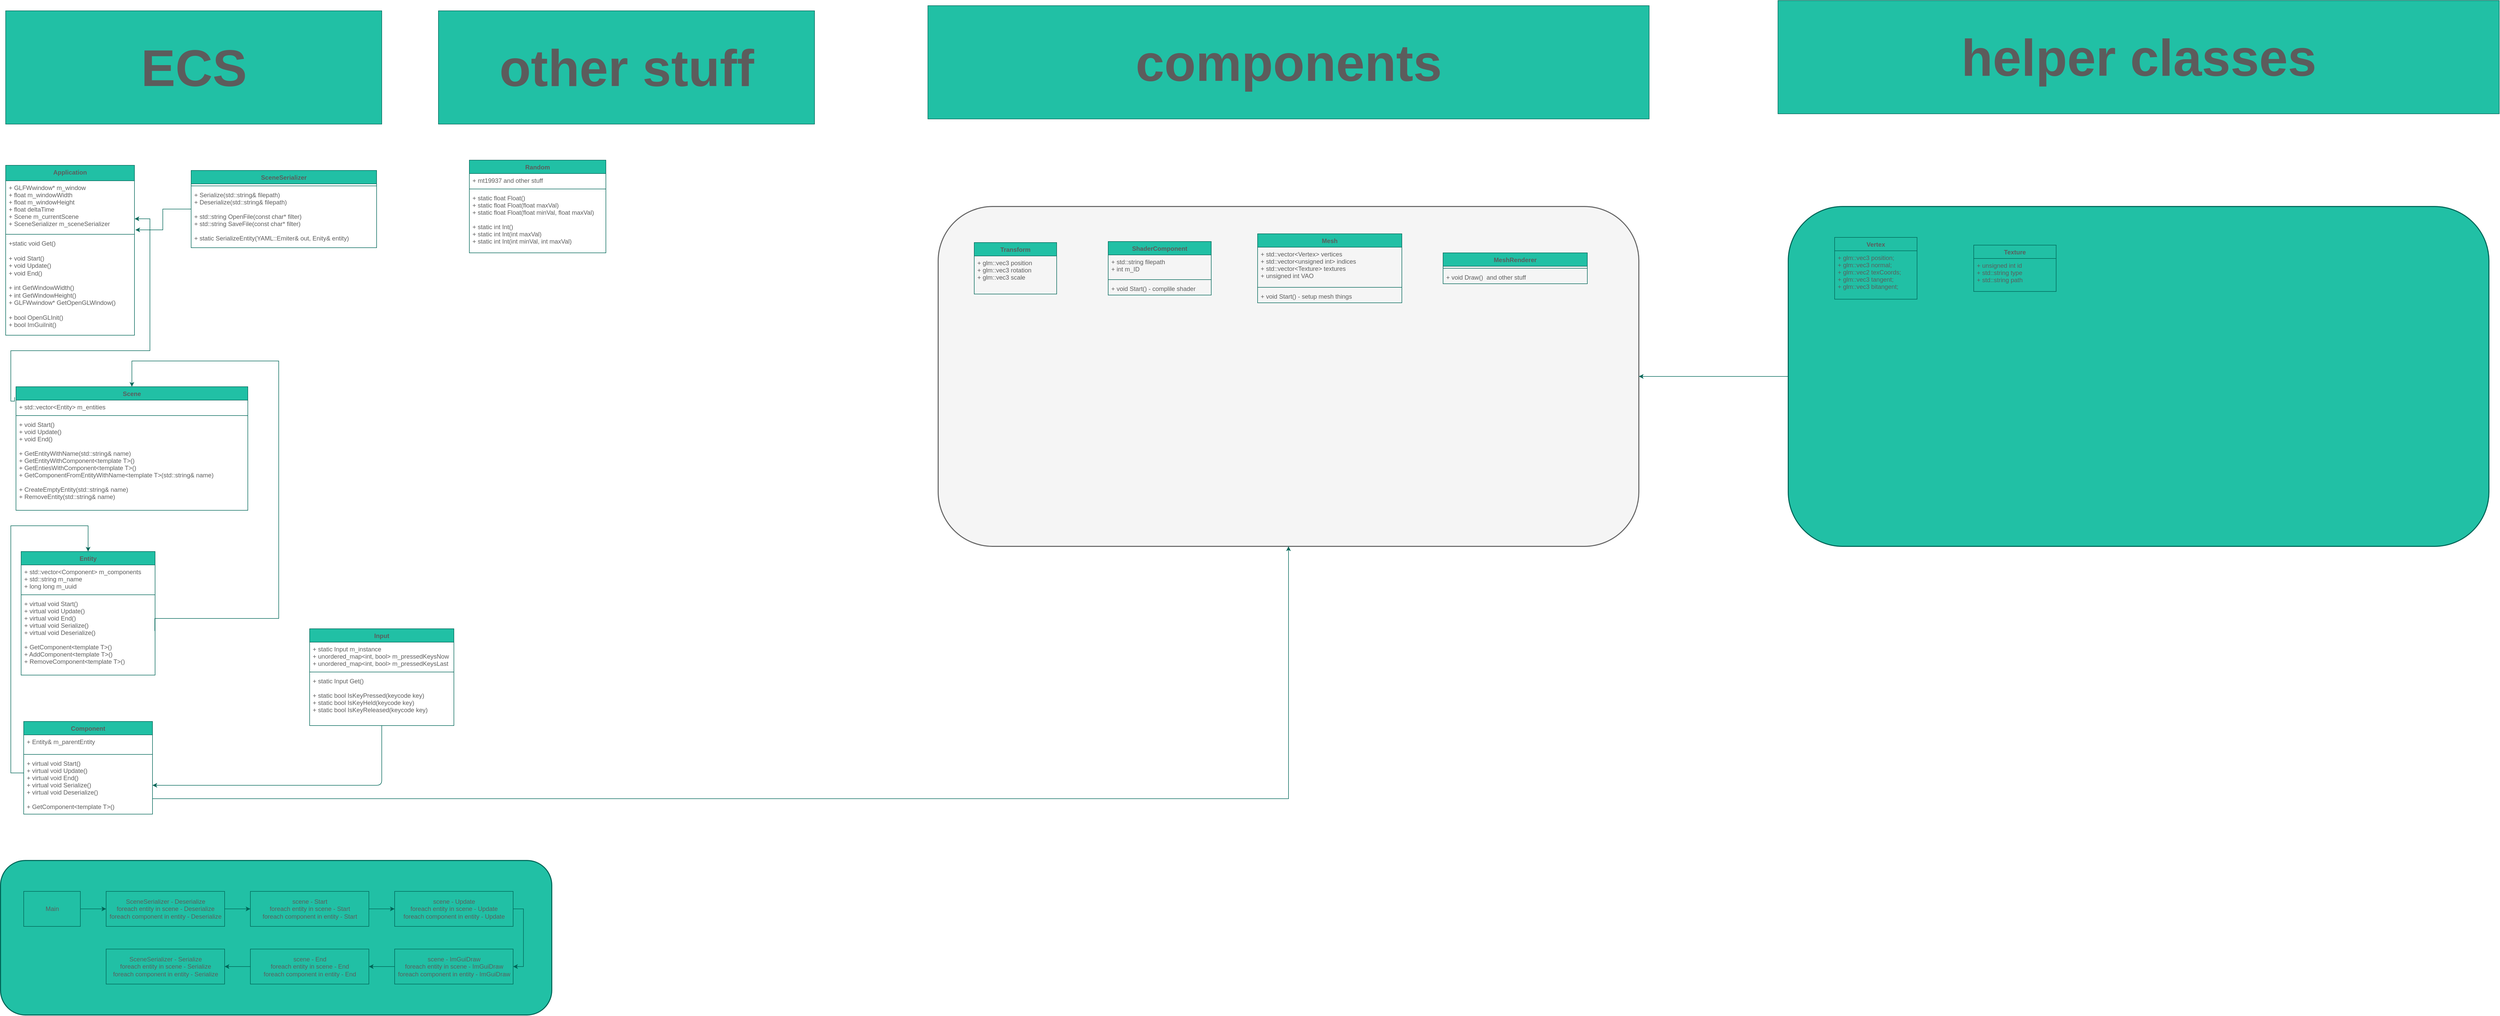 <mxfile version="14.4.8" type="device"><diagram id="D8LPeIlAGU-FhAOYpFCh" name="Page-1"><mxGraphModel dx="1468" dy="796" grid="1" gridSize="10" guides="1" tooltips="1" connect="1" arrows="1" fold="1" page="0" pageScale="1" pageWidth="850" pageHeight="1100" math="0" shadow="0"><root><mxCell id="0"/><mxCell id="1" parent="0"/><mxCell id="PHHM8ebiwGoIspJcJhTw-25" value="" style="rounded=1;arcSize=16;strokeColor=#006658;fillColor=#21C0A5;strokeWidth=2;sketch=0;fontColor=#5C5C5C;" parent="1" vertex="1"><mxGeometry x="60" y="1680" width="1070" height="300" as="geometry"/></mxCell><mxCell id="uv7pbWjhrHsCmt_sy6sj-10" value="Application" style="swimlane;fontStyle=1;align=center;verticalAlign=top;childLayout=stackLayout;horizontal=1;startSize=30;horizontalStack=0;resizeParent=1;resizeParentMax=0;resizeLast=0;collapsible=1;marginBottom=0;fillColor=#21C0A5;strokeColor=#006658;fontColor=#5C5C5C;" parent="1" vertex="1"><mxGeometry x="70" y="330" width="250" height="330" as="geometry"><mxRectangle x="20" y="40" width="100" height="26" as="alternateBounds"/></mxGeometry></mxCell><mxCell id="uv7pbWjhrHsCmt_sy6sj-11" value="+ GLFWwindow* m_window&#10;+ float m_windowWidth&#10;+ float m_windowHeight&#10;+ float deltaTime&#10;+ Scene m_currentScene&#10;+ SceneSerializer m_sceneSerializer&#10;&#10;+ static Application m_singletonApplication" style="text;align=left;verticalAlign=top;spacingLeft=4;spacingRight=4;overflow=hidden;rotatable=0;points=[[0,0.5],[1,0.5]];portConstraint=eastwest;fontColor=#5C5C5C;" parent="uv7pbWjhrHsCmt_sy6sj-10" vertex="1"><mxGeometry y="30" width="250" height="100" as="geometry"/></mxCell><mxCell id="uv7pbWjhrHsCmt_sy6sj-12" value="" style="line;strokeWidth=1;fillColor=none;align=left;verticalAlign=middle;spacingTop=-1;spacingLeft=3;spacingRight=3;rotatable=0;labelPosition=right;points=[];portConstraint=eastwest;strokeColor=#006658;fontColor=#5C5C5C;" parent="uv7pbWjhrHsCmt_sy6sj-10" vertex="1"><mxGeometry y="130" width="250" height="8" as="geometry"/></mxCell><mxCell id="uv7pbWjhrHsCmt_sy6sj-13" value="+static void Get()&lt;br&gt;&lt;br&gt;+ void Start()&lt;br style=&quot;padding: 0px ; margin: 0px&quot;&gt;+ void Update()&lt;br style=&quot;padding: 0px ; margin: 0px&quot;&gt;+ void End()&amp;nbsp;&lt;br&gt;&lt;br&gt;+ int GetWindowWidth()&lt;br&gt;+ int GetWindowHeight()&lt;br&gt;+ GLFWwindow* GetOpenGLWindow()&lt;br&gt;&lt;br&gt;+ bool OpenGLInit()&lt;br&gt;+ bool ImGuiInit()" style="text;strokeColor=none;fillColor=none;align=left;verticalAlign=top;spacingLeft=4;spacingRight=4;overflow=hidden;rotatable=0;points=[[0,0.5],[1,0.5]];portConstraint=eastwest;html=1;fontColor=#5C5C5C;" parent="uv7pbWjhrHsCmt_sy6sj-10" vertex="1"><mxGeometry y="138" width="250" height="192" as="geometry"/></mxCell><mxCell id="uLWx67F1mAKOG1nWxE_D-1" value="Entity&#10;" style="swimlane;fontStyle=1;align=center;verticalAlign=top;childLayout=stackLayout;horizontal=1;startSize=26;horizontalStack=0;resizeParent=1;resizeParentMax=0;resizeLast=0;collapsible=1;marginBottom=0;fillColor=#21C0A5;strokeColor=#006658;fontColor=#5C5C5C;" parent="1" vertex="1"><mxGeometry x="100" y="1080" width="260" height="240" as="geometry"/></mxCell><mxCell id="uLWx67F1mAKOG1nWxE_D-2" value="+ std::vector&lt;Component&gt; m_components&#10;+ std::string m_name&#10;+ long long m_uuid" style="text;strokeColor=none;fillColor=none;align=left;verticalAlign=top;spacingLeft=4;spacingRight=4;overflow=hidden;rotatable=0;points=[[0,0.5],[1,0.5]];portConstraint=eastwest;fontColor=#5C5C5C;" parent="uLWx67F1mAKOG1nWxE_D-1" vertex="1"><mxGeometry y="26" width="260" height="54" as="geometry"/></mxCell><mxCell id="uLWx67F1mAKOG1nWxE_D-3" value="" style="line;strokeWidth=1;fillColor=none;align=left;verticalAlign=middle;spacingTop=-1;spacingLeft=3;spacingRight=3;rotatable=0;labelPosition=right;points=[];portConstraint=eastwest;strokeColor=#006658;fontColor=#5C5C5C;" parent="uLWx67F1mAKOG1nWxE_D-1" vertex="1"><mxGeometry y="80" width="260" height="8" as="geometry"/></mxCell><mxCell id="uLWx67F1mAKOG1nWxE_D-4" value="+ virtual void Start()&#10;+ virtual void Update()&#10;+ virtual void End() &#10;+ virtual void Serialize()&#10;+ virtual void Deserialize()&#10;&#10;+ GetComponent&lt;template T&gt;()&#10;+ AddComponent&lt;template T&gt;()&#10;+ RemoveComponent&lt;template T&gt;()" style="text;strokeColor=none;fillColor=none;align=left;verticalAlign=top;spacingLeft=4;spacingRight=4;overflow=hidden;rotatable=0;points=[[0,0.5],[1,0.5]];portConstraint=eastwest;fontColor=#5C5C5C;" parent="uLWx67F1mAKOG1nWxE_D-1" vertex="1"><mxGeometry y="88" width="260" height="152" as="geometry"/></mxCell><mxCell id="uLWx67F1mAKOG1nWxE_D-16" style="edgeStyle=orthogonalEdgeStyle;rounded=0;orthogonalLoop=1;jettySize=auto;html=1;entryX=1.001;entryY=0.739;entryDx=0;entryDy=0;entryPerimeter=0;exitX=-0.006;exitY=0.085;exitDx=0;exitDy=0;exitPerimeter=0;strokeColor=#006658;fontColor=#5C5C5C;" parent="1" source="uLWx67F1mAKOG1nWxE_D-9" target="uv7pbWjhrHsCmt_sy6sj-11" edge="1"><mxGeometry relative="1" as="geometry"><mxPoint x="100" y="690" as="sourcePoint"/><Array as="points"><mxPoint x="87" y="788"/><mxPoint x="80" y="788"/><mxPoint x="80" y="690"/><mxPoint x="350" y="690"/><mxPoint x="350" y="434"/></Array></mxGeometry></mxCell><mxCell id="uLWx67F1mAKOG1nWxE_D-9" value="Scene" style="swimlane;fontStyle=1;align=center;verticalAlign=top;childLayout=stackLayout;horizontal=1;startSize=26;horizontalStack=0;resizeParent=1;resizeParentMax=0;resizeLast=0;collapsible=1;marginBottom=0;fillColor=#21C0A5;strokeColor=#006658;fontColor=#5C5C5C;" parent="1" vertex="1"><mxGeometry x="90" y="760" width="450" height="240" as="geometry"/></mxCell><mxCell id="uLWx67F1mAKOG1nWxE_D-10" value="+ std::vector&lt;Entity&gt; m_entities" style="text;strokeColor=none;fillColor=none;align=left;verticalAlign=top;spacingLeft=4;spacingRight=4;overflow=hidden;rotatable=0;points=[[0,0.5],[1,0.5]];portConstraint=eastwest;fontColor=#5C5C5C;" parent="uLWx67F1mAKOG1nWxE_D-9" vertex="1"><mxGeometry y="26" width="450" height="26" as="geometry"/></mxCell><mxCell id="uLWx67F1mAKOG1nWxE_D-11" value="" style="line;strokeWidth=1;fillColor=none;align=left;verticalAlign=middle;spacingTop=-1;spacingLeft=3;spacingRight=3;rotatable=0;labelPosition=right;points=[];portConstraint=eastwest;strokeColor=#006658;fontColor=#5C5C5C;" parent="uLWx67F1mAKOG1nWxE_D-9" vertex="1"><mxGeometry y="52" width="450" height="8" as="geometry"/></mxCell><mxCell id="uLWx67F1mAKOG1nWxE_D-12" value="+ void Start()&#10;+ void Update()&#10;+ void End()&#10;&#10;+ GetEntityWithName(std::string&amp; name)&#10;+ GetEntityWithComponent&lt;template T&gt;()&#10;+ GetEntiesWithComponent&lt;template T&gt;()&#10;+ GetComponentFromEntityWithName&lt;template T&gt;(std::string&amp; name)&#10;&#10;+ CreateEmptyEntity(std::string&amp; name)&#10;+ RemoveEntity(std::string&amp; name)&#10;" style="text;strokeColor=none;fillColor=none;align=left;verticalAlign=top;spacingLeft=4;spacingRight=4;overflow=hidden;rotatable=0;points=[[0,0.5],[1,0.5]];portConstraint=eastwest;fontColor=#5C5C5C;" parent="uLWx67F1mAKOG1nWxE_D-9" vertex="1"><mxGeometry y="60" width="450" height="180" as="geometry"/></mxCell><mxCell id="uLWx67F1mAKOG1nWxE_D-19" value="Component" style="swimlane;fontStyle=1;align=center;verticalAlign=top;childLayout=stackLayout;horizontal=1;startSize=26;horizontalStack=0;resizeParent=1;resizeParentMax=0;resizeLast=0;collapsible=1;marginBottom=0;fillColor=#21C0A5;strokeColor=#006658;fontColor=#5C5C5C;" parent="1" vertex="1"><mxGeometry x="105" y="1410" width="250" height="180" as="geometry"/></mxCell><mxCell id="uLWx67F1mAKOG1nWxE_D-20" value="+ Entity&amp; m_parentEntity&#10;&#10;" style="text;strokeColor=none;fillColor=none;align=left;verticalAlign=top;spacingLeft=4;spacingRight=4;overflow=hidden;rotatable=0;points=[[0,0.5],[1,0.5]];portConstraint=eastwest;fontColor=#5C5C5C;" parent="uLWx67F1mAKOG1nWxE_D-19" vertex="1"><mxGeometry y="26" width="250" height="34" as="geometry"/></mxCell><mxCell id="uLWx67F1mAKOG1nWxE_D-21" value="" style="line;strokeWidth=1;fillColor=none;align=left;verticalAlign=middle;spacingTop=-1;spacingLeft=3;spacingRight=3;rotatable=0;labelPosition=right;points=[];portConstraint=eastwest;strokeColor=#006658;fontColor=#5C5C5C;" parent="uLWx67F1mAKOG1nWxE_D-19" vertex="1"><mxGeometry y="60" width="250" height="8" as="geometry"/></mxCell><mxCell id="uLWx67F1mAKOG1nWxE_D-22" value="+ virtual void Start()&#10;+ virtual void Update()&#10;+ virtual void End() &#10;+ virtual void Serialize()&#10;+ virtual void Deserialize()&#10;&#10;+ GetComponent&lt;template T&gt;()" style="text;strokeColor=none;fillColor=none;align=left;verticalAlign=top;spacingLeft=4;spacingRight=4;overflow=hidden;rotatable=0;points=[[0,0.5],[1,0.5]];portConstraint=eastwest;fontColor=#5C5C5C;" parent="uLWx67F1mAKOG1nWxE_D-19" vertex="1"><mxGeometry y="68" width="250" height="112" as="geometry"/></mxCell><mxCell id="uLWx67F1mAKOG1nWxE_D-32" style="edgeStyle=orthogonalEdgeStyle;rounded=0;orthogonalLoop=1;jettySize=auto;html=1;entryX=1.007;entryY=0.954;entryDx=0;entryDy=0;entryPerimeter=0;strokeColor=#006658;fontColor=#5C5C5C;" parent="1" source="uLWx67F1mAKOG1nWxE_D-26" target="uv7pbWjhrHsCmt_sy6sj-11" edge="1"><mxGeometry relative="1" as="geometry"/></mxCell><mxCell id="uLWx67F1mAKOG1nWxE_D-26" value="SceneSerializer" style="swimlane;fontStyle=1;align=center;verticalAlign=top;childLayout=stackLayout;horizontal=1;startSize=26;horizontalStack=0;resizeParent=1;resizeParentMax=0;resizeLast=0;collapsible=1;marginBottom=0;fillColor=#21C0A5;strokeColor=#006658;fontColor=#5C5C5C;" parent="1" vertex="1"><mxGeometry x="430" y="340" width="360" height="150" as="geometry"/></mxCell><mxCell id="uLWx67F1mAKOG1nWxE_D-28" value="" style="line;strokeWidth=1;fillColor=none;align=left;verticalAlign=middle;spacingTop=-1;spacingLeft=3;spacingRight=3;rotatable=0;labelPosition=right;points=[];portConstraint=eastwest;strokeColor=#006658;fontColor=#5C5C5C;" parent="uLWx67F1mAKOG1nWxE_D-26" vertex="1"><mxGeometry y="26" width="360" height="8" as="geometry"/></mxCell><mxCell id="uLWx67F1mAKOG1nWxE_D-29" value="+ Serialize(std::string&amp; filepath)&#10;+ Deserialize(std::string&amp; filepath)&#10;&#10;+ std::string OpenFile(const char* filter)&#10;+ std::string SaveFile(const char* filter)&#10;&#10;+ static SerializeEntity(YAML::Emiter&amp; out, Enity&amp; entity)" style="text;strokeColor=none;fillColor=none;align=left;verticalAlign=top;spacingLeft=4;spacingRight=4;overflow=hidden;rotatable=0;points=[[0,0.5],[1,0.5]];portConstraint=eastwest;fontColor=#5C5C5C;" parent="uLWx67F1mAKOG1nWxE_D-26" vertex="1"><mxGeometry y="34" width="360" height="116" as="geometry"/></mxCell><mxCell id="uLWx67F1mAKOG1nWxE_D-30" style="edgeStyle=orthogonalEdgeStyle;rounded=0;orthogonalLoop=1;jettySize=auto;html=1;entryX=0.5;entryY=0;entryDx=0;entryDy=0;strokeColor=#006658;fontColor=#5C5C5C;" parent="1" source="uLWx67F1mAKOG1nWxE_D-22" target="uLWx67F1mAKOG1nWxE_D-1" edge="1"><mxGeometry relative="1" as="geometry"><Array as="points"><mxPoint x="80" y="1510"/><mxPoint x="80" y="1030"/><mxPoint x="230" y="1030"/></Array></mxGeometry></mxCell><mxCell id="uLWx67F1mAKOG1nWxE_D-31" style="edgeStyle=orthogonalEdgeStyle;rounded=0;orthogonalLoop=1;jettySize=auto;html=1;entryX=0.5;entryY=0;entryDx=0;entryDy=0;strokeColor=#006658;fontColor=#5C5C5C;exitX=0.998;exitY=0.436;exitDx=0;exitDy=0;exitPerimeter=0;" parent="1" source="uLWx67F1mAKOG1nWxE_D-4" target="uLWx67F1mAKOG1nWxE_D-9" edge="1"><mxGeometry relative="1" as="geometry"><Array as="points"><mxPoint x="360" y="1210"/><mxPoint x="600" y="1210"/><mxPoint x="600" y="710"/><mxPoint x="315" y="710"/></Array></mxGeometry></mxCell><mxCell id="uLWx67F1mAKOG1nWxE_D-43" style="edgeStyle=orthogonalEdgeStyle;rounded=0;orthogonalLoop=1;jettySize=auto;html=1;exitX=1;exitY=0.5;exitDx=0;exitDy=0;entryX=0;entryY=0.5;entryDx=0;entryDy=0;strokeColor=#006658;fontColor=#5C5C5C;" parent="1" source="uLWx67F1mAKOG1nWxE_D-37" target="uLWx67F1mAKOG1nWxE_D-38" edge="1"><mxGeometry relative="1" as="geometry"/></mxCell><mxCell id="uLWx67F1mAKOG1nWxE_D-37" value="Main" style="html=1;fillColor=#21C0A5;strokeColor=#006658;fontColor=#5C5C5C;" parent="1" vertex="1"><mxGeometry x="105" y="1740" width="110" height="68" as="geometry"/></mxCell><mxCell id="uLWx67F1mAKOG1nWxE_D-44" style="edgeStyle=orthogonalEdgeStyle;rounded=0;orthogonalLoop=1;jettySize=auto;html=1;exitX=1;exitY=0.5;exitDx=0;exitDy=0;entryX=0;entryY=0.5;entryDx=0;entryDy=0;strokeColor=#006658;fontColor=#5C5C5C;" parent="1" source="uLWx67F1mAKOG1nWxE_D-38" target="uLWx67F1mAKOG1nWxE_D-39" edge="1"><mxGeometry relative="1" as="geometry"/></mxCell><mxCell id="uLWx67F1mAKOG1nWxE_D-38" value="SceneSerializer - Deserialize&lt;br&gt;foreach entity in scene&amp;nbsp;- Deserialize&lt;br&gt;foreach component in entity - Deserialize" style="html=1;fillColor=#21C0A5;strokeColor=#006658;fontColor=#5C5C5C;" parent="1" vertex="1"><mxGeometry x="265" y="1740" width="230" height="68" as="geometry"/></mxCell><mxCell id="uLWx67F1mAKOG1nWxE_D-45" style="edgeStyle=orthogonalEdgeStyle;rounded=0;orthogonalLoop=1;jettySize=auto;html=1;exitX=1;exitY=0.5;exitDx=0;exitDy=0;entryX=0;entryY=0.5;entryDx=0;entryDy=0;strokeColor=#006658;fontColor=#5C5C5C;" parent="1" source="uLWx67F1mAKOG1nWxE_D-39" target="uLWx67F1mAKOG1nWxE_D-40" edge="1"><mxGeometry relative="1" as="geometry"/></mxCell><mxCell id="uLWx67F1mAKOG1nWxE_D-39" value="scene - Start&lt;br&gt;foreach entity in scene - Start&lt;br&gt;foreach component in entity - Start" style="html=1;fillColor=#21C0A5;strokeColor=#006658;fontColor=#5C5C5C;" parent="1" vertex="1"><mxGeometry x="545" y="1740" width="230" height="68" as="geometry"/></mxCell><mxCell id="uLWx67F1mAKOG1nWxE_D-40" value="scene - Update&lt;br&gt;foreach entity in scene - Update&lt;br&gt;foreach component in entity - Update" style="html=1;fillColor=#21C0A5;strokeColor=#006658;fontColor=#5C5C5C;" parent="1" vertex="1"><mxGeometry x="825" y="1740" width="230" height="68" as="geometry"/></mxCell><mxCell id="uLWx67F1mAKOG1nWxE_D-49" style="edgeStyle=orthogonalEdgeStyle;rounded=0;orthogonalLoop=1;jettySize=auto;html=1;strokeColor=#006658;fontColor=#5C5C5C;" parent="1" source="uLWx67F1mAKOG1nWxE_D-46" target="uLWx67F1mAKOG1nWxE_D-48" edge="1"><mxGeometry relative="1" as="geometry"/></mxCell><mxCell id="uLWx67F1mAKOG1nWxE_D-46" value="scene - End&lt;br&gt;foreach entity in scene - End&lt;br&gt;foreach component in entity - End" style="html=1;fillColor=#21C0A5;strokeColor=#006658;fontColor=#5C5C5C;" parent="1" vertex="1"><mxGeometry x="545" y="1852" width="230" height="68" as="geometry"/></mxCell><mxCell id="uLWx67F1mAKOG1nWxE_D-48" value="SceneSerializer - Serialize&lt;br&gt;foreach entity in scene&amp;nbsp;- Serialize&lt;br&gt;foreach component in entity - Serialize" style="html=1;fillColor=#21C0A5;strokeColor=#006658;fontColor=#5C5C5C;" parent="1" vertex="1"><mxGeometry x="265" y="1852" width="230" height="68" as="geometry"/></mxCell><mxCell id="uLWx67F1mAKOG1nWxE_D-53" style="edgeStyle=orthogonalEdgeStyle;rounded=0;orthogonalLoop=1;jettySize=auto;html=1;strokeColor=#006658;fontColor=#5C5C5C;" parent="1" source="uLWx67F1mAKOG1nWxE_D-51" target="uLWx67F1mAKOG1nWxE_D-46" edge="1"><mxGeometry relative="1" as="geometry"/></mxCell><mxCell id="uLWx67F1mAKOG1nWxE_D-51" value="scene - ImGuiDraw&lt;br&gt;foreach entity in scene - ImGuiDraw&lt;br&gt;foreach component in entity - ImGuiDraw" style="html=1;fillColor=#21C0A5;strokeColor=#006658;fontColor=#5C5C5C;" parent="1" vertex="1"><mxGeometry x="825" y="1852" width="230" height="68" as="geometry"/></mxCell><mxCell id="uLWx67F1mAKOG1nWxE_D-52" style="edgeStyle=orthogonalEdgeStyle;rounded=0;orthogonalLoop=1;jettySize=auto;html=1;exitX=1;exitY=0.5;exitDx=0;exitDy=0;entryX=1;entryY=0.5;entryDx=0;entryDy=0;strokeColor=#006658;fontColor=#5C5C5C;" parent="1" source="uLWx67F1mAKOG1nWxE_D-40" target="uLWx67F1mAKOG1nWxE_D-51" edge="1"><mxGeometry relative="1" as="geometry"><mxPoint x="1035" y="1774" as="sourcePoint"/><mxPoint x="755" y="1886.0" as="targetPoint"/><Array as="points"><mxPoint x="1075" y="1774"/><mxPoint x="1075" y="1886"/></Array></mxGeometry></mxCell><mxCell id="yUPqmG9Ld6qEuIYT6XrM-18" value="Random" style="swimlane;fontStyle=1;align=center;verticalAlign=top;childLayout=stackLayout;horizontal=1;startSize=26;horizontalStack=0;resizeParent=1;resizeParentMax=0;resizeLast=0;collapsible=1;marginBottom=0;rounded=0;sketch=0;strokeColor=#006658;fillColor=#21C0A5;fontColor=#5C5C5C;" parent="1" vertex="1"><mxGeometry x="970" y="320" width="265" height="180" as="geometry"/></mxCell><mxCell id="yUPqmG9Ld6qEuIYT6XrM-19" value="+ mt19937 and other stuff" style="text;strokeColor=none;fillColor=none;align=left;verticalAlign=top;spacingLeft=4;spacingRight=4;overflow=hidden;rotatable=0;points=[[0,0.5],[1,0.5]];portConstraint=eastwest;fontColor=#5C5C5C;" parent="yUPqmG9Ld6qEuIYT6XrM-18" vertex="1"><mxGeometry y="26" width="265" height="26" as="geometry"/></mxCell><mxCell id="yUPqmG9Ld6qEuIYT6XrM-20" value="" style="line;strokeWidth=1;fillColor=none;align=left;verticalAlign=middle;spacingTop=-1;spacingLeft=3;spacingRight=3;rotatable=0;labelPosition=right;points=[];portConstraint=eastwest;strokeColor=#006658;fontColor=#5C5C5C;" parent="yUPqmG9Ld6qEuIYT6XrM-18" vertex="1"><mxGeometry y="52" width="265" height="8" as="geometry"/></mxCell><mxCell id="yUPqmG9Ld6qEuIYT6XrM-21" value="+ static float Float()&#10;+ static float Float(float maxVal)&#10;+ static float Float(float minVal, float maxVal)&#10;&#10;+ static int Int()&#10;+ static int Int(int maxVal)&#10;+ static int Int(int minVal, int maxVal)" style="text;strokeColor=none;fillColor=none;align=left;verticalAlign=top;spacingLeft=4;spacingRight=4;overflow=hidden;rotatable=0;points=[[0,0.5],[1,0.5]];portConstraint=eastwest;fontColor=#5C5C5C;" parent="yUPqmG9Ld6qEuIYT6XrM-18" vertex="1"><mxGeometry y="60" width="265" height="120" as="geometry"/></mxCell><mxCell id="yUPqmG9Ld6qEuIYT6XrM-24" value="" style="rounded=1;arcSize=16;strokeColor=#666666;fillColor=#f5f5f5;strokeWidth=2;sketch=0;fontColor=#333333;" parent="1" vertex="1"><mxGeometry x="1880" y="410" width="1360" height="660" as="geometry"/></mxCell><mxCell id="yUPqmG9Ld6qEuIYT6XrM-33" value="Transform" style="swimlane;fontStyle=1;align=center;verticalAlign=top;childLayout=stackLayout;horizontal=1;startSize=26;horizontalStack=0;resizeParent=1;resizeParentMax=0;resizeLast=0;collapsible=1;marginBottom=0;rounded=0;sketch=0;strokeColor=#006658;fillColor=#21C0A5;fontColor=#5C5C5C;" parent="1" vertex="1"><mxGeometry x="1950" y="480" width="160" height="100" as="geometry"/></mxCell><mxCell id="yUPqmG9Ld6qEuIYT6XrM-34" value="+ glm::vec3 position&#10;+ glm::vec3 rotation&#10;+ glm::vec3 scale&#10; &#10; " style="text;strokeColor=none;fillColor=none;align=left;verticalAlign=top;spacingLeft=4;spacingRight=4;overflow=hidden;rotatable=0;points=[[0,0.5],[1,0.5]];portConstraint=eastwest;fontColor=#5C5C5C;" parent="yUPqmG9Ld6qEuIYT6XrM-33" vertex="1"><mxGeometry y="26" width="160" height="74" as="geometry"/></mxCell><mxCell id="yUPqmG9Ld6qEuIYT6XrM-38" value="&lt;font style=&quot;font-size: 100px&quot;&gt;ECS&lt;/font&gt;" style="text;strokeColor=#006658;fillColor=#21C0A5;html=1;fontSize=24;fontStyle=1;verticalAlign=middle;align=center;rounded=0;sketch=0;fontColor=#5C5C5C;" parent="1" vertex="1"><mxGeometry x="70" y="30" width="730" height="220" as="geometry"/></mxCell><mxCell id="yUPqmG9Ld6qEuIYT6XrM-39" value="&lt;font style=&quot;font-size: 100px&quot;&gt;other stuff&lt;/font&gt;" style="text;strokeColor=#006658;fillColor=#21C0A5;html=1;fontSize=24;fontStyle=1;verticalAlign=middle;align=center;rounded=0;sketch=0;fontColor=#5C5C5C;" parent="1" vertex="1"><mxGeometry x="910" y="30" width="730" height="220" as="geometry"/></mxCell><mxCell id="yUPqmG9Ld6qEuIYT6XrM-40" value="&lt;font style=&quot;font-size: 100px&quot;&gt;components&lt;/font&gt;" style="text;strokeColor=#006658;fillColor=#21C0A5;html=1;fontSize=24;fontStyle=1;verticalAlign=middle;align=center;rounded=0;sketch=0;fontColor=#5C5C5C;" parent="1" vertex="1"><mxGeometry x="1860" y="20" width="1400" height="220" as="geometry"/></mxCell><mxCell id="PHHM8ebiwGoIspJcJhTw-1" style="edgeStyle=orthogonalEdgeStyle;rounded=0;orthogonalLoop=1;jettySize=auto;html=1;strokeColor=#006658;fontColor=#5C5C5C;" parent="1" source="uLWx67F1mAKOG1nWxE_D-22" target="yUPqmG9Ld6qEuIYT6XrM-24" edge="1"><mxGeometry relative="1" as="geometry"><Array as="points"><mxPoint x="2560" y="1560"/></Array></mxGeometry></mxCell><mxCell id="PHHM8ebiwGoIspJcJhTw-2" value="Mesh" style="swimlane;fontStyle=1;align=center;verticalAlign=top;childLayout=stackLayout;horizontal=1;startSize=26;horizontalStack=0;resizeParent=1;resizeParentMax=0;resizeLast=0;collapsible=1;marginBottom=0;rounded=0;sketch=0;strokeColor=#006658;fillColor=#21C0A5;fontColor=#5C5C5C;" parent="1" vertex="1"><mxGeometry x="2500" y="463" width="280" height="134" as="geometry"/></mxCell><mxCell id="PHHM8ebiwGoIspJcJhTw-3" value="+ std::vector&lt;Vertex&gt; vertices&#10;+ std::vector&lt;unsigned int&gt; indices&#10;+ std::vector&lt;Texture&gt; textures&#10;+ unsigned int VAO&#10;" style="text;strokeColor=none;fillColor=none;align=left;verticalAlign=top;spacingLeft=4;spacingRight=4;overflow=hidden;rotatable=0;points=[[0,0.5],[1,0.5]];portConstraint=eastwest;fontColor=#5C5C5C;" parent="PHHM8ebiwGoIspJcJhTw-2" vertex="1"><mxGeometry y="26" width="280" height="74" as="geometry"/></mxCell><mxCell id="PHHM8ebiwGoIspJcJhTw-4" value="" style="line;strokeWidth=1;fillColor=none;align=left;verticalAlign=middle;spacingTop=-1;spacingLeft=3;spacingRight=3;rotatable=0;labelPosition=right;points=[];portConstraint=eastwest;strokeColor=#006658;fontColor=#5C5C5C;" parent="PHHM8ebiwGoIspJcJhTw-2" vertex="1"><mxGeometry y="100" width="280" height="8" as="geometry"/></mxCell><mxCell id="PHHM8ebiwGoIspJcJhTw-5" value="+ void Start() - setup mesh things" style="text;strokeColor=none;fillColor=none;align=left;verticalAlign=top;spacingLeft=4;spacingRight=4;overflow=hidden;rotatable=0;points=[[0,0.5],[1,0.5]];portConstraint=eastwest;fontColor=#5C5C5C;" parent="PHHM8ebiwGoIspJcJhTw-2" vertex="1"><mxGeometry y="108" width="280" height="26" as="geometry"/></mxCell><mxCell id="PHHM8ebiwGoIspJcJhTw-6" value="ShaderComponent" style="swimlane;fontStyle=1;align=center;verticalAlign=top;childLayout=stackLayout;horizontal=1;startSize=26;horizontalStack=0;resizeParent=1;resizeParentMax=0;resizeLast=0;collapsible=1;marginBottom=0;rounded=0;sketch=0;strokeColor=#006658;fillColor=#21C0A5;fontColor=#5C5C5C;" parent="1" vertex="1"><mxGeometry x="2210" y="478" width="200" height="104" as="geometry"/></mxCell><mxCell id="PHHM8ebiwGoIspJcJhTw-7" value="+ std::string filepath&#10;+ int m_ID" style="text;strokeColor=none;fillColor=none;align=left;verticalAlign=top;spacingLeft=4;spacingRight=4;overflow=hidden;rotatable=0;points=[[0,0.5],[1,0.5]];portConstraint=eastwest;fontColor=#5C5C5C;" parent="PHHM8ebiwGoIspJcJhTw-6" vertex="1"><mxGeometry y="26" width="200" height="44" as="geometry"/></mxCell><mxCell id="PHHM8ebiwGoIspJcJhTw-8" value="" style="line;strokeWidth=1;fillColor=none;align=left;verticalAlign=middle;spacingTop=-1;spacingLeft=3;spacingRight=3;rotatable=0;labelPosition=right;points=[];portConstraint=eastwest;strokeColor=#006658;fontColor=#5C5C5C;" parent="PHHM8ebiwGoIspJcJhTw-6" vertex="1"><mxGeometry y="70" width="200" height="8" as="geometry"/></mxCell><mxCell id="PHHM8ebiwGoIspJcJhTw-9" value="+ void Start() - complile shader" style="text;strokeColor=none;fillColor=none;align=left;verticalAlign=top;spacingLeft=4;spacingRight=4;overflow=hidden;rotatable=0;points=[[0,0.5],[1,0.5]];portConstraint=eastwest;fontColor=#5C5C5C;" parent="PHHM8ebiwGoIspJcJhTw-6" vertex="1"><mxGeometry y="78" width="200" height="26" as="geometry"/></mxCell><mxCell id="PHHM8ebiwGoIspJcJhTw-23" style="edgeStyle=orthogonalEdgeStyle;curved=0;rounded=1;sketch=0;orthogonalLoop=1;jettySize=auto;html=1;strokeColor=#006658;fillColor=#21C0A5;fontColor=#5C5C5C;" parent="1" source="PHHM8ebiwGoIspJcJhTw-10" target="yUPqmG9Ld6qEuIYT6XrM-24" edge="1"><mxGeometry relative="1" as="geometry"/></mxCell><mxCell id="PHHM8ebiwGoIspJcJhTw-10" value="" style="rounded=1;arcSize=16;strokeColor=#006658;fillColor=#21C0A5;strokeWidth=2;sketch=0;fontColor=#5C5C5C;" parent="1" vertex="1"><mxGeometry x="3530" y="410" width="1360" height="660" as="geometry"/></mxCell><mxCell id="PHHM8ebiwGoIspJcJhTw-11" value="&lt;font style=&quot;font-size: 100px&quot;&gt;helper classes&lt;/font&gt;" style="text;strokeColor=#006658;fillColor=#21C0A5;html=1;fontSize=24;fontStyle=1;verticalAlign=middle;align=center;rounded=0;sketch=0;fontColor=#5C5C5C;" parent="1" vertex="1"><mxGeometry x="3510" y="10" width="1400" height="220" as="geometry"/></mxCell><mxCell id="PHHM8ebiwGoIspJcJhTw-16" value="Vertex" style="swimlane;fontStyle=1;align=center;verticalAlign=top;childLayout=stackLayout;horizontal=1;startSize=26;horizontalStack=0;resizeParent=1;resizeParentMax=0;resizeLast=0;collapsible=1;marginBottom=0;rounded=0;sketch=0;strokeColor=#006658;fillColor=#21C0A5;fontColor=#5C5C5C;" parent="1" vertex="1"><mxGeometry x="3620" y="470" width="160" height="120" as="geometry"/></mxCell><mxCell id="PHHM8ebiwGoIspJcJhTw-19" value="+ glm::vec3 position;&#10;+ glm::vec3 normal;&#10;+ glm::vec2 texCoords;&#10;+ glm::vec3 tangent;&#10;+ glm::vec3 bitangent;" style="text;strokeColor=none;fillColor=none;align=left;verticalAlign=top;spacingLeft=4;spacingRight=4;overflow=hidden;rotatable=0;points=[[0,0.5],[1,0.5]];portConstraint=eastwest;fontColor=#5C5C5C;" parent="PHHM8ebiwGoIspJcJhTw-16" vertex="1"><mxGeometry y="26" width="160" height="94" as="geometry"/></mxCell><mxCell id="PHHM8ebiwGoIspJcJhTw-20" value="Texture" style="swimlane;fontStyle=1;align=center;verticalAlign=top;childLayout=stackLayout;horizontal=1;startSize=26;horizontalStack=0;resizeParent=1;resizeParentMax=0;resizeLast=0;collapsible=1;marginBottom=0;rounded=0;sketch=0;strokeColor=#006658;fillColor=#21C0A5;fontColor=#5C5C5C;" parent="1" vertex="1"><mxGeometry x="3890" y="485" width="160" height="90" as="geometry"/></mxCell><mxCell id="PHHM8ebiwGoIspJcJhTw-21" value="+ unsigned int id&#10;+ std::string type&#10;+ std::string path" style="text;strokeColor=none;fillColor=none;align=left;verticalAlign=top;spacingLeft=4;spacingRight=4;overflow=hidden;rotatable=0;points=[[0,0.5],[1,0.5]];portConstraint=eastwest;fontColor=#5C5C5C;" parent="PHHM8ebiwGoIspJcJhTw-20" vertex="1"><mxGeometry y="26" width="160" height="64" as="geometry"/></mxCell><mxCell id="ZWKyb4_V4bFXM8Oj7oJa-1" value="MeshRenderer" style="swimlane;fontStyle=1;align=center;verticalAlign=top;childLayout=stackLayout;horizontal=1;startSize=26;horizontalStack=0;resizeParent=1;resizeParentMax=0;resizeLast=0;collapsible=1;marginBottom=0;rounded=0;sketch=0;strokeColor=#006658;fillColor=#21C0A5;fontColor=#5C5C5C;" parent="1" vertex="1"><mxGeometry x="2860" y="500" width="280" height="60" as="geometry"/></mxCell><mxCell id="ZWKyb4_V4bFXM8Oj7oJa-3" value="" style="line;strokeWidth=1;fillColor=none;align=left;verticalAlign=middle;spacingTop=-1;spacingLeft=3;spacingRight=3;rotatable=0;labelPosition=right;points=[];portConstraint=eastwest;strokeColor=#006658;fontColor=#5C5C5C;" parent="ZWKyb4_V4bFXM8Oj7oJa-1" vertex="1"><mxGeometry y="26" width="280" height="8" as="geometry"/></mxCell><mxCell id="ZWKyb4_V4bFXM8Oj7oJa-4" value="+ void Draw()  and other stuff&#10;" style="text;strokeColor=none;fillColor=none;align=left;verticalAlign=top;spacingLeft=4;spacingRight=4;overflow=hidden;rotatable=0;points=[[0,0.5],[1,0.5]];portConstraint=eastwest;fontColor=#5C5C5C;" parent="ZWKyb4_V4bFXM8Oj7oJa-1" vertex="1"><mxGeometry y="34" width="280" height="26" as="geometry"/></mxCell><mxCell id="EpL5icLTQT_FCf-q5MVZ-5" style="edgeStyle=orthogonalEdgeStyle;curved=0;rounded=1;sketch=0;orthogonalLoop=1;jettySize=auto;html=1;entryX=1;entryY=0.5;entryDx=0;entryDy=0;strokeColor=#006658;fillColor=#21C0A5;fontColor=#5C5C5C;" parent="1" source="EpL5icLTQT_FCf-q5MVZ-1" target="uLWx67F1mAKOG1nWxE_D-22" edge="1"><mxGeometry relative="1" as="geometry"/></mxCell><mxCell id="EpL5icLTQT_FCf-q5MVZ-1" value="Input" style="swimlane;fontStyle=1;align=center;verticalAlign=top;childLayout=stackLayout;horizontal=1;startSize=26;horizontalStack=0;resizeParent=1;resizeParentMax=0;resizeLast=0;collapsible=1;marginBottom=0;fillColor=#21C0A5;strokeColor=#006658;fontColor=#5C5C5C;" parent="1" vertex="1"><mxGeometry x="660" y="1230" width="280" height="188" as="geometry"><mxRectangle x="660" y="1230" width="60" height="26" as="alternateBounds"/></mxGeometry></mxCell><mxCell id="EpL5icLTQT_FCf-q5MVZ-2" value="+ static Input m_instance&#10;+ unordered_map&lt;int, bool&gt; m_pressedKeysNow&#10;+ unordered_map&lt;int, bool&gt; m_pressedKeysLast " style="text;strokeColor=none;fillColor=none;align=left;verticalAlign=top;spacingLeft=4;spacingRight=4;overflow=hidden;rotatable=0;points=[[0,0.5],[1,0.5]];portConstraint=eastwest;fontColor=#5C5C5C;" parent="EpL5icLTQT_FCf-q5MVZ-1" vertex="1"><mxGeometry y="26" width="280" height="54" as="geometry"/></mxCell><mxCell id="EpL5icLTQT_FCf-q5MVZ-3" value="" style="line;strokeWidth=1;fillColor=none;align=left;verticalAlign=middle;spacingTop=-1;spacingLeft=3;spacingRight=3;rotatable=0;labelPosition=right;points=[];portConstraint=eastwest;strokeColor=#006658;fontColor=#5C5C5C;" parent="EpL5icLTQT_FCf-q5MVZ-1" vertex="1"><mxGeometry y="80" width="280" height="8" as="geometry"/></mxCell><mxCell id="EpL5icLTQT_FCf-q5MVZ-4" value="+ static Input Get()&#10;&#10;+ static bool IsKeyPressed(keycode key)&#10;+ static bool IsKeyHeld(keycode key)&#10;+ static bool IsKeyReleased(keycode key)" style="text;strokeColor=none;fillColor=none;align=left;verticalAlign=top;spacingLeft=4;spacingRight=4;overflow=hidden;rotatable=0;points=[[0,0.5],[1,0.5]];portConstraint=eastwest;fontColor=#5C5C5C;" parent="EpL5icLTQT_FCf-q5MVZ-1" vertex="1"><mxGeometry y="88" width="280" height="100" as="geometry"/></mxCell></root></mxGraphModel></diagram></mxfile>